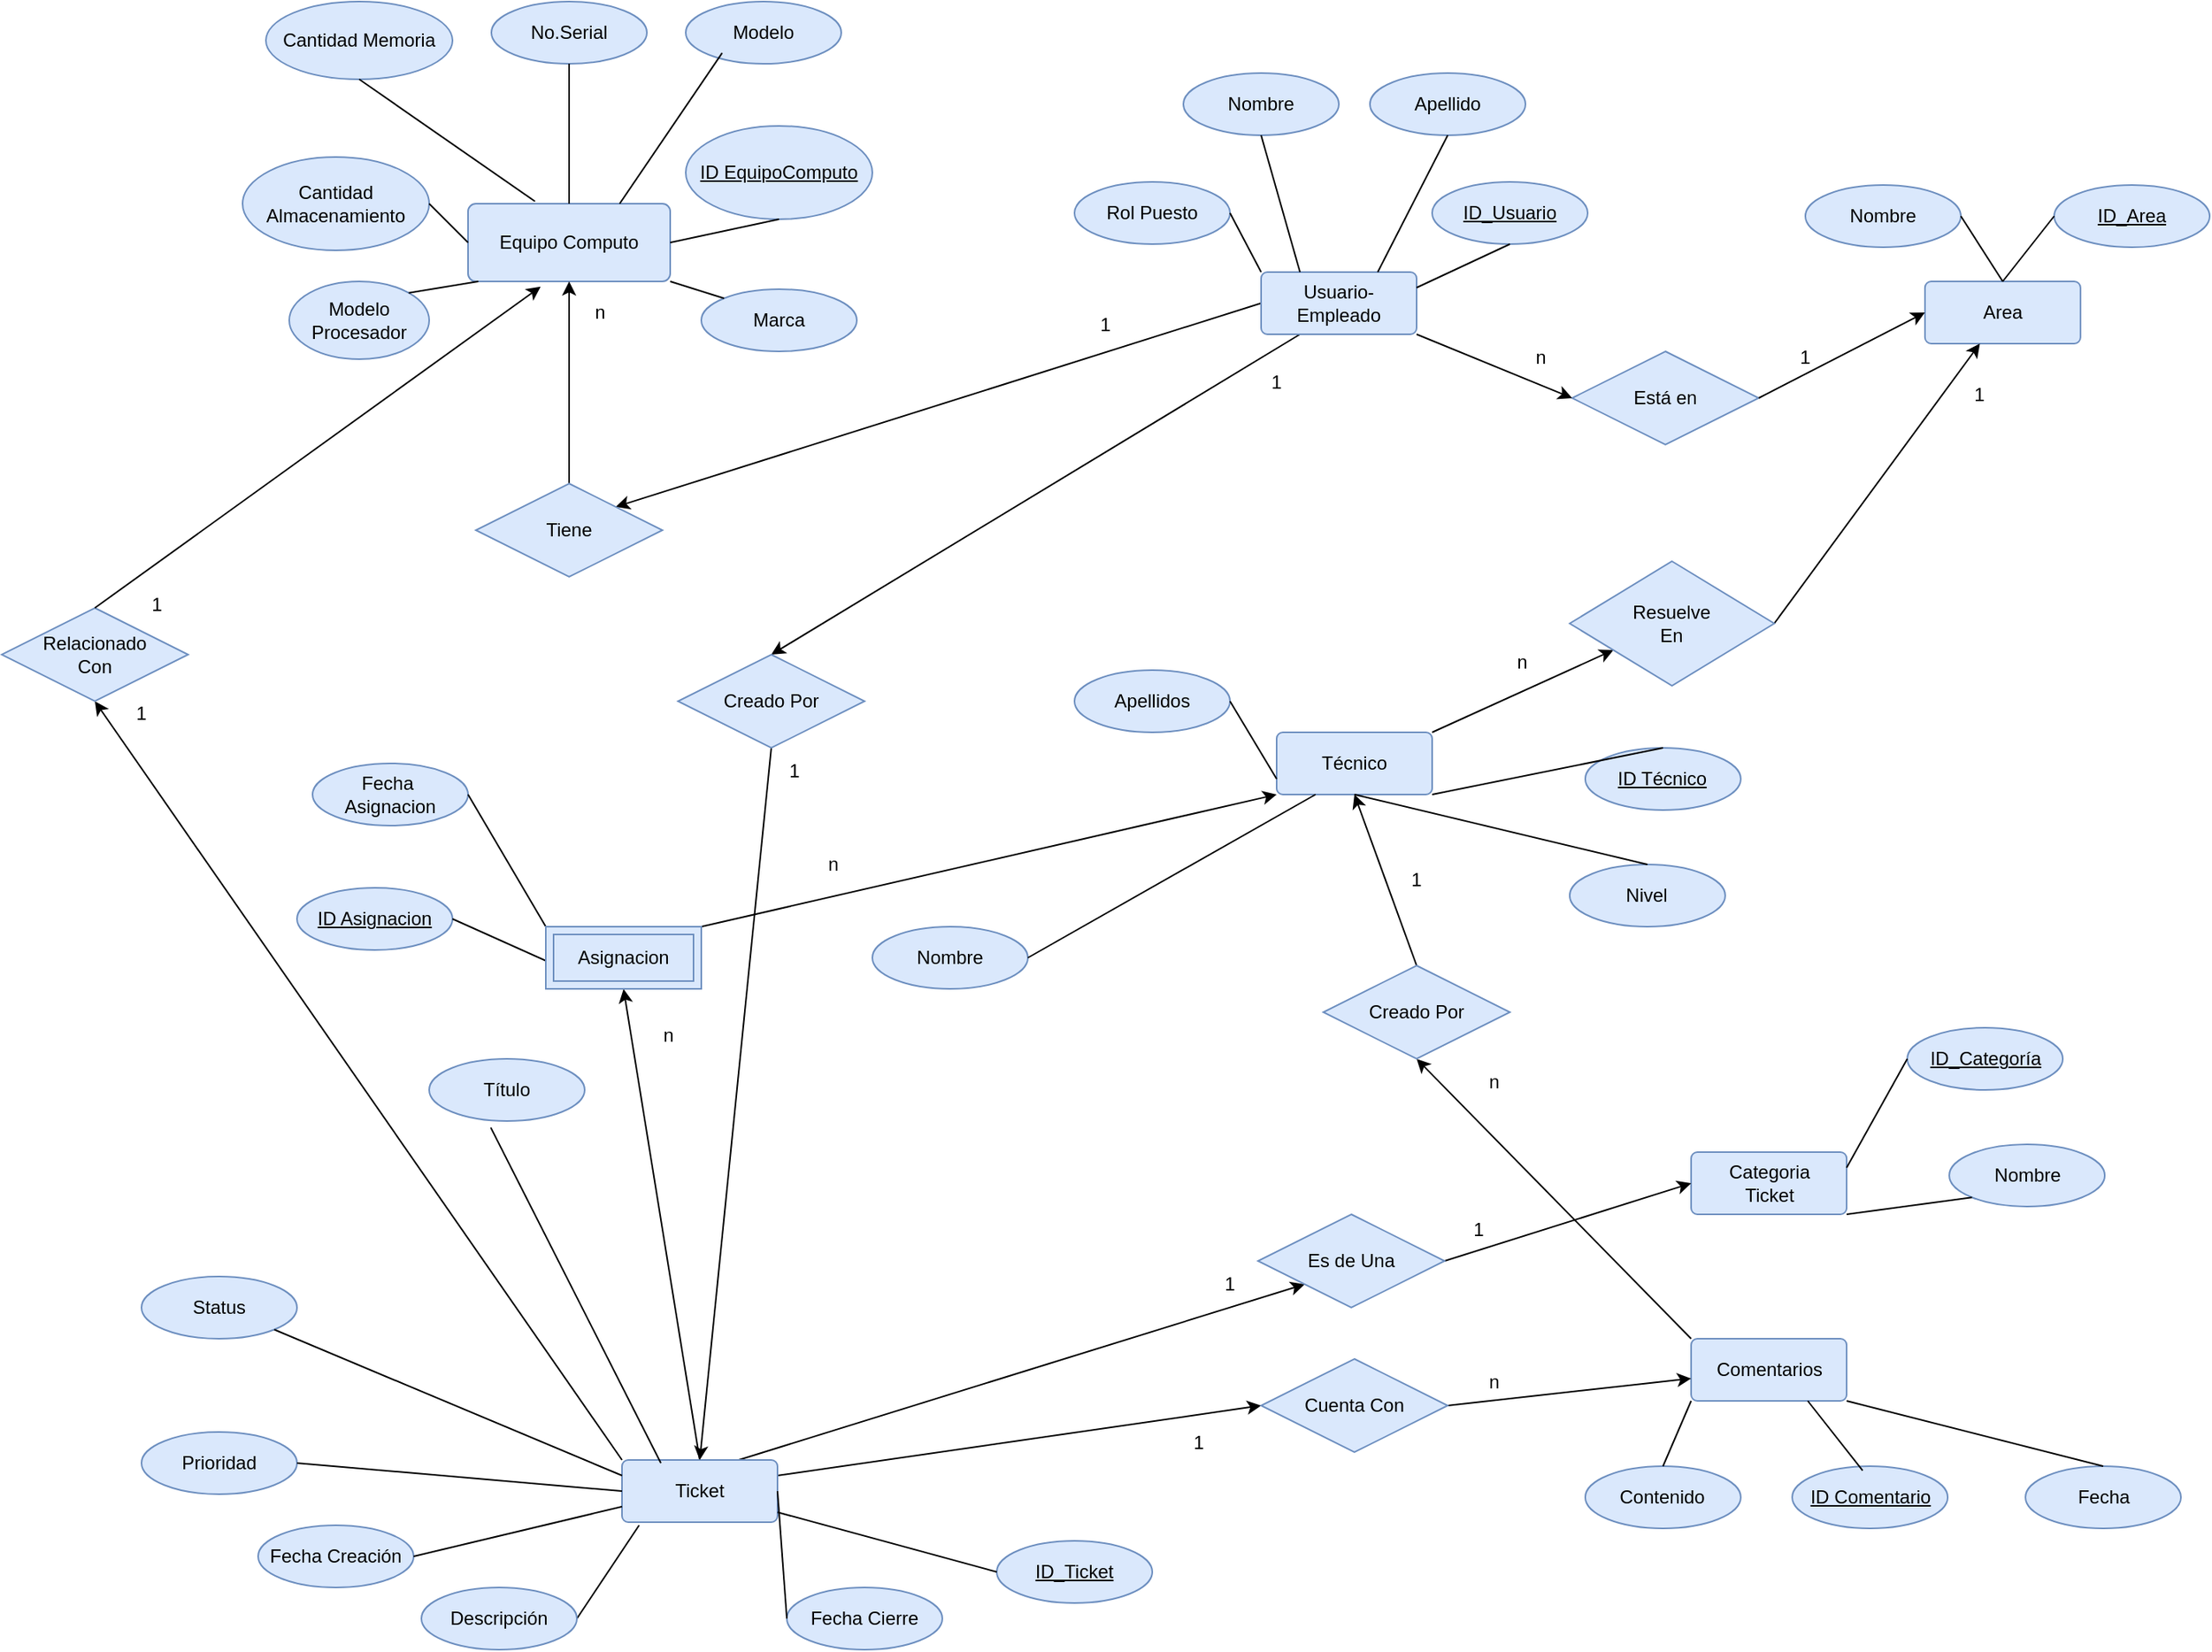 <mxfile version="24.8.6">
  <diagram name="Page-1" id="JloVQCG3zRwv37BRFRI_">
    <mxGraphModel dx="3590" dy="1403" grid="1" gridSize="10" guides="1" tooltips="1" connect="1" arrows="1" fold="1" page="1" pageScale="1" pageWidth="850" pageHeight="1100" math="0" shadow="0">
      <root>
        <mxCell id="0" />
        <mxCell id="1" parent="0" />
        <mxCell id="Lz8n0oIxIYNL_WobhxWU-44" value="Fecha" style="ellipse;whiteSpace=wrap;html=1;align=center;fillColor=#dae8fc;strokeColor=#6c8ebf;" vertex="1" parent="1">
          <mxGeometry x="1171.54" y="1022" width="100" height="40" as="geometry" />
        </mxCell>
        <mxCell id="Lz8n0oIxIYNL_WobhxWU-47" value="ID Comentario" style="ellipse;whiteSpace=wrap;html=1;align=center;fontStyle=4;fillColor=#dae8fc;strokeColor=#6c8ebf;" vertex="1" parent="1">
          <mxGeometry x="1021.54" y="1022" width="100" height="40" as="geometry" />
        </mxCell>
        <mxCell id="Lz8n0oIxIYNL_WobhxWU-179" style="edgeStyle=none;rounded=0;orthogonalLoop=1;jettySize=auto;html=1;exitX=0;exitY=0;exitDx=0;exitDy=0;entryX=0.5;entryY=1;entryDx=0;entryDy=0;" edge="1" parent="1" source="Lz8n0oIxIYNL_WobhxWU-48" target="Lz8n0oIxIYNL_WobhxWU-178">
          <mxGeometry relative="1" as="geometry" />
        </mxCell>
        <mxCell id="Lz8n0oIxIYNL_WobhxWU-48" value="Comentarios" style="rounded=1;arcSize=10;whiteSpace=wrap;html=1;align=center;fillColor=#dae8fc;strokeColor=#6c8ebf;" vertex="1" parent="1">
          <mxGeometry x="956.54" y="940" width="100" height="40" as="geometry" />
        </mxCell>
        <mxCell id="Lz8n0oIxIYNL_WobhxWU-50" value="Contenido" style="ellipse;whiteSpace=wrap;html=1;align=center;fillColor=#dae8fc;strokeColor=#6c8ebf;" vertex="1" parent="1">
          <mxGeometry x="888.46" y="1022" width="100" height="40" as="geometry" />
        </mxCell>
        <mxCell id="Lz8n0oIxIYNL_WobhxWU-1" value="Equipo Computo" style="rounded=1;arcSize=10;whiteSpace=wrap;html=1;align=center;fillColor=#dae8fc;strokeColor=#6c8ebf;" vertex="1" parent="1">
          <mxGeometry x="170" y="210" width="130" height="50" as="geometry" />
        </mxCell>
        <mxCell id="Lz8n0oIxIYNL_WobhxWU-2" value="Modelo" style="ellipse;whiteSpace=wrap;html=1;align=center;fillColor=#dae8fc;strokeColor=#6c8ebf;" vertex="1" parent="1">
          <mxGeometry x="310" y="80" width="100" height="40" as="geometry" />
        </mxCell>
        <mxCell id="Lz8n0oIxIYNL_WobhxWU-3" value="ID EquipoComputo" style="ellipse;whiteSpace=wrap;html=1;align=center;fontStyle=4;fillColor=#dae8fc;strokeColor=#6c8ebf;" vertex="1" parent="1">
          <mxGeometry x="310" y="160" width="120" height="60" as="geometry" />
        </mxCell>
        <mxCell id="Lz8n0oIxIYNL_WobhxWU-4" value="Cantidad Memoria" style="ellipse;whiteSpace=wrap;html=1;align=center;fillColor=#dae8fc;strokeColor=#6c8ebf;" vertex="1" parent="1">
          <mxGeometry x="40" y="80" width="120" height="50" as="geometry" />
        </mxCell>
        <mxCell id="Lz8n0oIxIYNL_WobhxWU-5" value="Marca" style="ellipse;whiteSpace=wrap;html=1;align=center;fillColor=#dae8fc;strokeColor=#6c8ebf;" vertex="1" parent="1">
          <mxGeometry x="320" y="265" width="100" height="40" as="geometry" />
        </mxCell>
        <mxCell id="Lz8n0oIxIYNL_WobhxWU-6" value="No.Serial" style="ellipse;whiteSpace=wrap;html=1;align=center;fillColor=#dae8fc;strokeColor=#6c8ebf;" vertex="1" parent="1">
          <mxGeometry x="185" y="80" width="100" height="40" as="geometry" />
        </mxCell>
        <mxCell id="Lz8n0oIxIYNL_WobhxWU-7" value="Cantidad Almacenamiento" style="ellipse;whiteSpace=wrap;html=1;align=center;fillColor=#dae8fc;strokeColor=#6c8ebf;" vertex="1" parent="1">
          <mxGeometry x="25" y="180" width="120" height="60" as="geometry" />
        </mxCell>
        <mxCell id="Lz8n0oIxIYNL_WobhxWU-8" value="Modelo Procesador" style="ellipse;whiteSpace=wrap;html=1;align=center;fillColor=#dae8fc;strokeColor=#6c8ebf;" vertex="1" parent="1">
          <mxGeometry x="55" y="260" width="90" height="50" as="geometry" />
        </mxCell>
        <mxCell id="Lz8n0oIxIYNL_WobhxWU-16" value="" style="endArrow=none;html=1;rounded=0;entryX=0.051;entryY=1;entryDx=0;entryDy=0;exitX=1;exitY=0;exitDx=0;exitDy=0;entryPerimeter=0;" edge="1" parent="1" source="Lz8n0oIxIYNL_WobhxWU-8" target="Lz8n0oIxIYNL_WobhxWU-1">
          <mxGeometry relative="1" as="geometry">
            <mxPoint x="50" y="300" as="sourcePoint" />
            <mxPoint x="210" y="300" as="targetPoint" />
          </mxGeometry>
        </mxCell>
        <mxCell id="Lz8n0oIxIYNL_WobhxWU-17" value="" style="endArrow=none;html=1;rounded=0;entryX=0;entryY=0.5;entryDx=0;entryDy=0;exitX=1;exitY=0.5;exitDx=0;exitDy=0;" edge="1" parent="1" source="Lz8n0oIxIYNL_WobhxWU-7" target="Lz8n0oIxIYNL_WobhxWU-1">
          <mxGeometry relative="1" as="geometry">
            <mxPoint x="170" y="183.5" as="sourcePoint" />
            <mxPoint x="215" y="176.5" as="targetPoint" />
          </mxGeometry>
        </mxCell>
        <mxCell id="Lz8n0oIxIYNL_WobhxWU-20" value="" style="endArrow=none;html=1;rounded=0;entryX=0.331;entryY=-0.03;entryDx=0;entryDy=0;exitX=0.5;exitY=1;exitDx=0;exitDy=0;entryPerimeter=0;" edge="1" parent="1" source="Lz8n0oIxIYNL_WobhxWU-4" target="Lz8n0oIxIYNL_WobhxWU-1">
          <mxGeometry relative="1" as="geometry">
            <mxPoint x="145" y="127" as="sourcePoint" />
            <mxPoint x="190" y="120" as="targetPoint" />
            <Array as="points" />
          </mxGeometry>
        </mxCell>
        <mxCell id="Lz8n0oIxIYNL_WobhxWU-22" value="" style="endArrow=none;html=1;rounded=0;entryX=0.5;entryY=0;entryDx=0;entryDy=0;exitX=0.5;exitY=1;exitDx=0;exitDy=0;" edge="1" parent="1" source="Lz8n0oIxIYNL_WobhxWU-6" target="Lz8n0oIxIYNL_WobhxWU-1">
          <mxGeometry relative="1" as="geometry">
            <mxPoint x="110" y="140" as="sourcePoint" />
            <mxPoint x="223" y="219" as="targetPoint" />
            <Array as="points" />
          </mxGeometry>
        </mxCell>
        <mxCell id="Lz8n0oIxIYNL_WobhxWU-23" value="" style="endArrow=none;html=1;rounded=0;entryX=0.75;entryY=0;entryDx=0;entryDy=0;exitX=0.234;exitY=0.826;exitDx=0;exitDy=0;exitPerimeter=0;" edge="1" parent="1" source="Lz8n0oIxIYNL_WobhxWU-2" target="Lz8n0oIxIYNL_WobhxWU-1">
          <mxGeometry relative="1" as="geometry">
            <mxPoint x="120" y="150" as="sourcePoint" />
            <mxPoint x="233" y="229" as="targetPoint" />
            <Array as="points" />
          </mxGeometry>
        </mxCell>
        <mxCell id="Lz8n0oIxIYNL_WobhxWU-25" value="" style="endArrow=none;html=1;rounded=0;entryX=1;entryY=0.5;entryDx=0;entryDy=0;exitX=0.5;exitY=1;exitDx=0;exitDy=0;" edge="1" parent="1" source="Lz8n0oIxIYNL_WobhxWU-3" target="Lz8n0oIxIYNL_WobhxWU-1">
          <mxGeometry relative="1" as="geometry">
            <mxPoint x="343" y="123" as="sourcePoint" />
            <mxPoint x="278" y="220" as="targetPoint" />
            <Array as="points" />
          </mxGeometry>
        </mxCell>
        <mxCell id="Lz8n0oIxIYNL_WobhxWU-26" value="" style="endArrow=none;html=1;rounded=0;entryX=1;entryY=1;entryDx=0;entryDy=0;exitX=0;exitY=0;exitDx=0;exitDy=0;" edge="1" parent="1" source="Lz8n0oIxIYNL_WobhxWU-5" target="Lz8n0oIxIYNL_WobhxWU-1">
          <mxGeometry relative="1" as="geometry">
            <mxPoint x="353" y="133" as="sourcePoint" />
            <mxPoint x="288" y="230" as="targetPoint" />
            <Array as="points" />
          </mxGeometry>
        </mxCell>
        <mxCell id="Lz8n0oIxIYNL_WobhxWU-27" value="" style="html=1;overflow=block;blockSpacing=1;whiteSpace=wrap;ellipse;container=1;pointerEvents=0;collapsible=0;recursiveResize=0;fontSize=13;spacing=0;strokeColor=#unset;fillOpacity=0;rounded=1;absoluteArcSize=1;arcSize=9;fillColor=#000000;strokeWidth=NaN;lucidId=.MW6BvDOMoRh;" vertex="1" parent="1">
          <mxGeometry x="854.5" y="300" width="136" height="65" as="geometry" />
        </mxCell>
        <mxCell id="Lz8n0oIxIYNL_WobhxWU-84" value="Está en" style="shape=rhombus;perimeter=rhombusPerimeter;whiteSpace=wrap;html=1;align=center;fillColor=#dae8fc;strokeColor=#6c8ebf;" vertex="1" parent="Lz8n0oIxIYNL_WobhxWU-27">
          <mxGeometry x="25.5" y="5" width="120" height="60" as="geometry" />
        </mxCell>
        <mxCell id="Lz8n0oIxIYNL_WobhxWU-87" value="n" style="text;html=1;align=center;verticalAlign=middle;whiteSpace=wrap;rounded=0;" vertex="1" parent="Lz8n0oIxIYNL_WobhxWU-27">
          <mxGeometry x="-24.5" y="-6" width="60" height="30" as="geometry" />
        </mxCell>
        <mxCell id="Lz8n0oIxIYNL_WobhxWU-29" value="ID_Usuario" style="ellipse;whiteSpace=wrap;html=1;align=center;fontStyle=4;fillColor=#dae8fc;strokeColor=#6c8ebf;" vertex="1" parent="1">
          <mxGeometry x="790" y="196" width="100" height="40" as="geometry" />
        </mxCell>
        <mxCell id="Lz8n0oIxIYNL_WobhxWU-81" style="edgeStyle=none;rounded=0;orthogonalLoop=1;jettySize=auto;html=1;exitX=0;exitY=0.5;exitDx=0;exitDy=0;entryX=1;entryY=0;entryDx=0;entryDy=0;" edge="1" parent="1" source="Lz8n0oIxIYNL_WobhxWU-30" target="Lz8n0oIxIYNL_WobhxWU-79">
          <mxGeometry relative="1" as="geometry" />
        </mxCell>
        <mxCell id="Lz8n0oIxIYNL_WobhxWU-85" style="edgeStyle=none;rounded=0;orthogonalLoop=1;jettySize=auto;html=1;exitX=1;exitY=1;exitDx=0;exitDy=0;entryX=0;entryY=0.5;entryDx=0;entryDy=0;" edge="1" parent="1" source="Lz8n0oIxIYNL_WobhxWU-30" target="Lz8n0oIxIYNL_WobhxWU-84">
          <mxGeometry relative="1" as="geometry" />
        </mxCell>
        <mxCell id="Lz8n0oIxIYNL_WobhxWU-152" style="edgeStyle=none;rounded=0;orthogonalLoop=1;jettySize=auto;html=1;exitX=0.25;exitY=1;exitDx=0;exitDy=0;entryX=0.5;entryY=0;entryDx=0;entryDy=0;" edge="1" parent="1" source="Lz8n0oIxIYNL_WobhxWU-30" target="Lz8n0oIxIYNL_WobhxWU-151">
          <mxGeometry relative="1" as="geometry" />
        </mxCell>
        <mxCell id="Lz8n0oIxIYNL_WobhxWU-30" value="Usuario-Empleado" style="rounded=1;arcSize=10;whiteSpace=wrap;html=1;align=center;fillColor=#dae8fc;strokeColor=#6c8ebf;" vertex="1" parent="1">
          <mxGeometry x="680" y="254" width="100" height="40" as="geometry" />
        </mxCell>
        <mxCell id="Lz8n0oIxIYNL_WobhxWU-31" value="Rol Puesto" style="ellipse;whiteSpace=wrap;html=1;align=center;fillColor=#dae8fc;strokeColor=#6c8ebf;" vertex="1" parent="1">
          <mxGeometry x="560" y="196" width="100" height="40" as="geometry" />
        </mxCell>
        <mxCell id="Lz8n0oIxIYNL_WobhxWU-32" value="Nombre" style="ellipse;whiteSpace=wrap;html=1;align=center;fillColor=#dae8fc;strokeColor=#6c8ebf;" vertex="1" parent="1">
          <mxGeometry x="630" y="126" width="100" height="40" as="geometry" />
        </mxCell>
        <mxCell id="Lz8n0oIxIYNL_WobhxWU-28" value="Apellido" style="ellipse;whiteSpace=wrap;html=1;align=center;fillColor=#dae8fc;strokeColor=#6c8ebf;" vertex="1" parent="1">
          <mxGeometry x="750" y="126" width="100" height="40" as="geometry" />
        </mxCell>
        <mxCell id="Lz8n0oIxIYNL_WobhxWU-33" value="" style="endArrow=none;html=1;rounded=0;exitX=1;exitY=0.5;exitDx=0;exitDy=0;entryX=0;entryY=0;entryDx=0;entryDy=0;" edge="1" parent="1" source="Lz8n0oIxIYNL_WobhxWU-31" target="Lz8n0oIxIYNL_WobhxWU-30">
          <mxGeometry relative="1" as="geometry">
            <mxPoint x="610" y="256" as="sourcePoint" />
            <mxPoint x="770" y="256" as="targetPoint" />
          </mxGeometry>
        </mxCell>
        <mxCell id="Lz8n0oIxIYNL_WobhxWU-34" value="" style="endArrow=none;html=1;rounded=0;exitX=0.5;exitY=1;exitDx=0;exitDy=0;entryX=0.25;entryY=0;entryDx=0;entryDy=0;" edge="1" parent="1" source="Lz8n0oIxIYNL_WobhxWU-32" target="Lz8n0oIxIYNL_WobhxWU-30">
          <mxGeometry relative="1" as="geometry">
            <mxPoint x="680" y="166" as="sourcePoint" />
            <mxPoint x="700" y="204" as="targetPoint" />
          </mxGeometry>
        </mxCell>
        <mxCell id="Lz8n0oIxIYNL_WobhxWU-35" value="" style="endArrow=none;html=1;rounded=0;exitX=0.5;exitY=1;exitDx=0;exitDy=0;entryX=0.75;entryY=0;entryDx=0;entryDy=0;" edge="1" parent="1" source="Lz8n0oIxIYNL_WobhxWU-28" target="Lz8n0oIxIYNL_WobhxWU-30">
          <mxGeometry relative="1" as="geometry">
            <mxPoint x="680" y="236" as="sourcePoint" />
            <mxPoint x="700" y="274" as="targetPoint" />
          </mxGeometry>
        </mxCell>
        <mxCell id="Lz8n0oIxIYNL_WobhxWU-36" value="" style="endArrow=none;html=1;rounded=0;exitX=0.5;exitY=1;exitDx=0;exitDy=0;entryX=1;entryY=0.25;entryDx=0;entryDy=0;" edge="1" parent="1" source="Lz8n0oIxIYNL_WobhxWU-29" target="Lz8n0oIxIYNL_WobhxWU-30">
          <mxGeometry relative="1" as="geometry">
            <mxPoint x="690" y="246" as="sourcePoint" />
            <mxPoint x="710" y="284" as="targetPoint" />
          </mxGeometry>
        </mxCell>
        <mxCell id="Lz8n0oIxIYNL_WobhxWU-38" value="ID_Area" style="ellipse;whiteSpace=wrap;html=1;align=center;fontStyle=4;fillColor=#dae8fc;strokeColor=#6c8ebf;" vertex="1" parent="1">
          <mxGeometry x="1190" y="198" width="100" height="40" as="geometry" />
        </mxCell>
        <mxCell id="Lz8n0oIxIYNL_WobhxWU-39" value="Area" style="rounded=1;arcSize=10;whiteSpace=wrap;html=1;align=center;fillColor=#dae8fc;strokeColor=#6c8ebf;" vertex="1" parent="1">
          <mxGeometry x="1106.92" y="260" width="100" height="40" as="geometry" />
        </mxCell>
        <mxCell id="Lz8n0oIxIYNL_WobhxWU-40" value="Nombre" style="ellipse;whiteSpace=wrap;html=1;align=center;fillColor=#dae8fc;strokeColor=#6c8ebf;" vertex="1" parent="1">
          <mxGeometry x="1030" y="198" width="100" height="40" as="geometry" />
        </mxCell>
        <mxCell id="Lz8n0oIxIYNL_WobhxWU-41" value="" style="endArrow=none;html=1;rounded=0;exitX=1;exitY=0.5;exitDx=0;exitDy=0;entryX=0.5;entryY=0;entryDx=0;entryDy=0;" edge="1" parent="1" source="Lz8n0oIxIYNL_WobhxWU-40" target="Lz8n0oIxIYNL_WobhxWU-39">
          <mxGeometry relative="1" as="geometry">
            <mxPoint x="1100" y="178" as="sourcePoint" />
            <mxPoint x="1260" y="178" as="targetPoint" />
          </mxGeometry>
        </mxCell>
        <mxCell id="Lz8n0oIxIYNL_WobhxWU-42" value="" style="endArrow=none;html=1;rounded=0;entryX=0.5;entryY=0;entryDx=0;entryDy=0;exitX=0;exitY=0.5;exitDx=0;exitDy=0;" edge="1" parent="1" source="Lz8n0oIxIYNL_WobhxWU-38" target="Lz8n0oIxIYNL_WobhxWU-39">
          <mxGeometry relative="1" as="geometry">
            <mxPoint x="1180" y="228" as="sourcePoint" />
            <mxPoint x="1167" y="270" as="targetPoint" />
          </mxGeometry>
        </mxCell>
        <mxCell id="Lz8n0oIxIYNL_WobhxWU-51" value="" style="endArrow=none;html=1;rounded=0;exitX=1;exitY=1;exitDx=0;exitDy=0;entryX=0.5;entryY=0;entryDx=0;entryDy=0;" edge="1" parent="1" source="Lz8n0oIxIYNL_WobhxWU-48" target="Lz8n0oIxIYNL_WobhxWU-44">
          <mxGeometry relative="1" as="geometry">
            <mxPoint x="1061.54" y="962" as="sourcePoint" />
            <mxPoint x="1211.54" y="1012" as="targetPoint" />
          </mxGeometry>
        </mxCell>
        <mxCell id="Lz8n0oIxIYNL_WobhxWU-52" value="" style="endArrow=none;html=1;rounded=0;exitX=0.75;exitY=1;exitDx=0;exitDy=0;entryX=0.453;entryY=0.071;entryDx=0;entryDy=0;entryPerimeter=0;" edge="1" parent="1" source="Lz8n0oIxIYNL_WobhxWU-48" target="Lz8n0oIxIYNL_WobhxWU-47">
          <mxGeometry relative="1" as="geometry">
            <mxPoint x="1066.54" y="990" as="sourcePoint" />
            <mxPoint x="1231.54" y="1032" as="targetPoint" />
          </mxGeometry>
        </mxCell>
        <mxCell id="Lz8n0oIxIYNL_WobhxWU-53" value="" style="endArrow=none;html=1;rounded=0;exitX=0;exitY=1;exitDx=0;exitDy=0;entryX=0.5;entryY=0;entryDx=0;entryDy=0;" edge="1" parent="1" source="Lz8n0oIxIYNL_WobhxWU-48" target="Lz8n0oIxIYNL_WobhxWU-50">
          <mxGeometry relative="1" as="geometry">
            <mxPoint x="1041.54" y="990" as="sourcePoint" />
            <mxPoint x="1076.54" y="1035" as="targetPoint" />
          </mxGeometry>
        </mxCell>
        <mxCell id="Lz8n0oIxIYNL_WobhxWU-54" value="" style="html=1;overflow=block;blockSpacing=1;whiteSpace=wrap;ellipse;container=1;pointerEvents=0;collapsible=0;recursiveResize=0;fontSize=13;spacing=0;strokeColor=#unset;fillOpacity=0;rounded=1;absoluteArcSize=1;arcSize=9;fillColor=#000000;strokeWidth=NaN;lucidId=.MW6BvDOMoRh;" vertex="1" parent="1">
          <mxGeometry x="728" y="1138" width="136" height="60" as="geometry" />
        </mxCell>
        <mxCell id="Lz8n0oIxIYNL_WobhxWU-56" value="ID Técnico" style="ellipse;whiteSpace=wrap;html=1;align=center;fontStyle=4;fillColor=#dae8fc;strokeColor=#6c8ebf;" vertex="1" parent="1">
          <mxGeometry x="888.46" y="560" width="100" height="40" as="geometry" />
        </mxCell>
        <mxCell id="Lz8n0oIxIYNL_WobhxWU-144" style="edgeStyle=none;rounded=0;orthogonalLoop=1;jettySize=auto;html=1;exitX=1;exitY=0;exitDx=0;exitDy=0;" edge="1" parent="1" source="Lz8n0oIxIYNL_WobhxWU-57" target="Lz8n0oIxIYNL_WobhxWU-140">
          <mxGeometry relative="1" as="geometry" />
        </mxCell>
        <mxCell id="Lz8n0oIxIYNL_WobhxWU-57" value="Técnico" style="rounded=1;arcSize=10;whiteSpace=wrap;html=1;align=center;fillColor=#dae8fc;strokeColor=#6c8ebf;" vertex="1" parent="1">
          <mxGeometry x="690.0" y="550" width="100" height="40" as="geometry" />
        </mxCell>
        <mxCell id="Lz8n0oIxIYNL_WobhxWU-58" value="Nivel" style="ellipse;whiteSpace=wrap;html=1;align=center;fillColor=#dae8fc;strokeColor=#6c8ebf;" vertex="1" parent="1">
          <mxGeometry x="878.46" y="635" width="100" height="40" as="geometry" />
        </mxCell>
        <mxCell id="Lz8n0oIxIYNL_WobhxWU-59" value="Nombre" style="ellipse;whiteSpace=wrap;html=1;align=center;fillColor=#dae8fc;strokeColor=#6c8ebf;" vertex="1" parent="1">
          <mxGeometry x="430.0" y="675" width="100" height="40" as="geometry" />
        </mxCell>
        <mxCell id="Lz8n0oIxIYNL_WobhxWU-55" value="Apellidos" style="ellipse;whiteSpace=wrap;html=1;align=center;fillColor=#dae8fc;strokeColor=#6c8ebf;" vertex="1" parent="1">
          <mxGeometry x="560.0" y="510" width="100" height="40" as="geometry" />
        </mxCell>
        <mxCell id="Lz8n0oIxIYNL_WobhxWU-60" value="" style="endArrow=none;html=1;rounded=0;exitX=1;exitY=0.5;exitDx=0;exitDy=0;entryX=0;entryY=0.75;entryDx=0;entryDy=0;" edge="1" parent="1" source="Lz8n0oIxIYNL_WobhxWU-55" target="Lz8n0oIxIYNL_WobhxWU-57">
          <mxGeometry relative="1" as="geometry">
            <mxPoint x="610.0" y="494" as="sourcePoint" />
            <mxPoint x="770.0" y="494" as="targetPoint" />
          </mxGeometry>
        </mxCell>
        <mxCell id="Lz8n0oIxIYNL_WobhxWU-61" value="" style="endArrow=none;html=1;rounded=0;exitX=1;exitY=0.5;exitDx=0;exitDy=0;entryX=0.25;entryY=1;entryDx=0;entryDy=0;" edge="1" parent="1" source="Lz8n0oIxIYNL_WobhxWU-59" target="Lz8n0oIxIYNL_WobhxWU-57">
          <mxGeometry relative="1" as="geometry">
            <mxPoint x="640.0" y="580" as="sourcePoint" />
            <mxPoint x="700.0" y="590" as="targetPoint" />
          </mxGeometry>
        </mxCell>
        <mxCell id="Lz8n0oIxIYNL_WobhxWU-62" value="" style="endArrow=none;html=1;rounded=0;exitX=0.5;exitY=0;exitDx=0;exitDy=0;entryX=0.5;entryY=1;entryDx=0;entryDy=0;" edge="1" parent="1" source="Lz8n0oIxIYNL_WobhxWU-58" target="Lz8n0oIxIYNL_WobhxWU-57">
          <mxGeometry relative="1" as="geometry">
            <mxPoint x="650.0" y="590" as="sourcePoint" />
            <mxPoint x="710.0" y="600" as="targetPoint" />
          </mxGeometry>
        </mxCell>
        <mxCell id="Lz8n0oIxIYNL_WobhxWU-63" value="" style="endArrow=none;html=1;rounded=0;exitX=1;exitY=1;exitDx=0;exitDy=0;entryX=0.5;entryY=0;entryDx=0;entryDy=0;" edge="1" parent="1" source="Lz8n0oIxIYNL_WobhxWU-57" target="Lz8n0oIxIYNL_WobhxWU-56">
          <mxGeometry relative="1" as="geometry">
            <mxPoint x="660.0" y="600" as="sourcePoint" />
            <mxPoint x="720.0" y="610" as="targetPoint" />
          </mxGeometry>
        </mxCell>
        <mxCell id="Lz8n0oIxIYNL_WobhxWU-72" value="ID_Ticket" style="ellipse;whiteSpace=wrap;html=1;align=center;fontStyle=4;fillColor=#dae8fc;strokeColor=#6c8ebf;" vertex="1" parent="1">
          <mxGeometry x="510" y="1070" width="100" height="40" as="geometry" />
        </mxCell>
        <mxCell id="Lz8n0oIxIYNL_WobhxWU-102" style="edgeStyle=none;rounded=0;orthogonalLoop=1;jettySize=auto;html=1;exitX=1;exitY=0.25;exitDx=0;exitDy=0;entryX=0;entryY=0.5;entryDx=0;entryDy=0;" edge="1" parent="1" source="Lz8n0oIxIYNL_WobhxWU-73" target="Lz8n0oIxIYNL_WobhxWU-100">
          <mxGeometry relative="1" as="geometry" />
        </mxCell>
        <mxCell id="Lz8n0oIxIYNL_WobhxWU-135" style="edgeStyle=none;rounded=0;orthogonalLoop=1;jettySize=auto;html=1;exitX=0.5;exitY=0;exitDx=0;exitDy=0;entryX=0.5;entryY=1;entryDx=0;entryDy=0;" edge="1" parent="1" source="Lz8n0oIxIYNL_WobhxWU-73" target="Lz8n0oIxIYNL_WobhxWU-133">
          <mxGeometry relative="1" as="geometry" />
        </mxCell>
        <mxCell id="Lz8n0oIxIYNL_WobhxWU-168" style="edgeStyle=none;rounded=0;orthogonalLoop=1;jettySize=auto;html=1;exitX=0.75;exitY=0;exitDx=0;exitDy=0;entryX=0;entryY=1;entryDx=0;entryDy=0;" edge="1" parent="1" source="Lz8n0oIxIYNL_WobhxWU-73" target="Lz8n0oIxIYNL_WobhxWU-166">
          <mxGeometry relative="1" as="geometry" />
        </mxCell>
        <mxCell id="Lz8n0oIxIYNL_WobhxWU-173" style="edgeStyle=none;rounded=0;orthogonalLoop=1;jettySize=auto;html=1;exitX=0;exitY=0;exitDx=0;exitDy=0;entryX=0.5;entryY=1;entryDx=0;entryDy=0;" edge="1" parent="1" source="Lz8n0oIxIYNL_WobhxWU-73" target="Lz8n0oIxIYNL_WobhxWU-171">
          <mxGeometry relative="1" as="geometry" />
        </mxCell>
        <mxCell id="Lz8n0oIxIYNL_WobhxWU-73" value="Ticket" style="rounded=1;arcSize=10;whiteSpace=wrap;html=1;align=center;fillColor=#dae8fc;strokeColor=#6c8ebf;" vertex="1" parent="1">
          <mxGeometry x="269" y="1018" width="100" height="40" as="geometry" />
        </mxCell>
        <mxCell id="Lz8n0oIxIYNL_WobhxWU-74" value="Status" style="ellipse;whiteSpace=wrap;html=1;align=center;fillColor=#dae8fc;strokeColor=#6c8ebf;" vertex="1" parent="1">
          <mxGeometry x="-40" y="900" width="100" height="40" as="geometry" />
        </mxCell>
        <mxCell id="Lz8n0oIxIYNL_WobhxWU-75" value="Título" style="ellipse;whiteSpace=wrap;html=1;align=center;fillColor=#dae8fc;strokeColor=#6c8ebf;" vertex="1" parent="1">
          <mxGeometry x="145" y="760" width="100" height="40" as="geometry" />
        </mxCell>
        <mxCell id="Lz8n0oIxIYNL_WobhxWU-76" value="Prioridad" style="ellipse;whiteSpace=wrap;html=1;align=center;fillColor=#dae8fc;strokeColor=#6c8ebf;" vertex="1" parent="1">
          <mxGeometry x="-40" y="1000" width="100" height="40" as="geometry" />
        </mxCell>
        <mxCell id="Lz8n0oIxIYNL_WobhxWU-77" value="Fecha Creación" style="ellipse;whiteSpace=wrap;html=1;align=center;fillColor=#dae8fc;strokeColor=#6c8ebf;" vertex="1" parent="1">
          <mxGeometry x="35" y="1060" width="100" height="40" as="geometry" />
        </mxCell>
        <mxCell id="Lz8n0oIxIYNL_WobhxWU-78" value="Fecha Cierre" style="ellipse;whiteSpace=wrap;html=1;align=center;fillColor=#dae8fc;strokeColor=#6c8ebf;" vertex="1" parent="1">
          <mxGeometry x="375.0" y="1100" width="100" height="40" as="geometry" />
        </mxCell>
        <mxCell id="Lz8n0oIxIYNL_WobhxWU-80" style="edgeStyle=none;rounded=0;orthogonalLoop=1;jettySize=auto;html=1;exitX=0.5;exitY=0;exitDx=0;exitDy=0;" edge="1" parent="1" source="Lz8n0oIxIYNL_WobhxWU-79" target="Lz8n0oIxIYNL_WobhxWU-1">
          <mxGeometry relative="1" as="geometry" />
        </mxCell>
        <mxCell id="Lz8n0oIxIYNL_WobhxWU-79" value="Tiene" style="shape=rhombus;perimeter=rhombusPerimeter;whiteSpace=wrap;html=1;align=center;fillColor=#dae8fc;strokeColor=#6c8ebf;" vertex="1" parent="1">
          <mxGeometry x="175" y="390" width="120" height="60" as="geometry" />
        </mxCell>
        <mxCell id="Lz8n0oIxIYNL_WobhxWU-82" value="n" style="text;html=1;align=center;verticalAlign=middle;whiteSpace=wrap;rounded=0;" vertex="1" parent="1">
          <mxGeometry x="225" y="265" width="60" height="30" as="geometry" />
        </mxCell>
        <mxCell id="Lz8n0oIxIYNL_WobhxWU-83" value="1" style="text;html=1;align=center;verticalAlign=middle;whiteSpace=wrap;rounded=0;" vertex="1" parent="1">
          <mxGeometry x="550" y="270" width="60" height="35" as="geometry" />
        </mxCell>
        <mxCell id="Lz8n0oIxIYNL_WobhxWU-86" style="edgeStyle=none;rounded=0;orthogonalLoop=1;jettySize=auto;html=1;exitX=1;exitY=0.5;exitDx=0;exitDy=0;entryX=0;entryY=0.5;entryDx=0;entryDy=0;" edge="1" parent="1" source="Lz8n0oIxIYNL_WobhxWU-84" target="Lz8n0oIxIYNL_WobhxWU-39">
          <mxGeometry relative="1" as="geometry" />
        </mxCell>
        <mxCell id="Lz8n0oIxIYNL_WobhxWU-88" value="1" style="text;html=1;align=center;verticalAlign=middle;whiteSpace=wrap;rounded=0;" vertex="1" parent="1">
          <mxGeometry x="1000" y="294" width="60" height="30" as="geometry" />
        </mxCell>
        <mxCell id="Lz8n0oIxIYNL_WobhxWU-92" value="" style="endArrow=none;html=1;rounded=0;exitX=1;exitY=0.5;exitDx=0;exitDy=0;entryX=0;entryY=0.75;entryDx=0;entryDy=0;" edge="1" parent="1" source="Lz8n0oIxIYNL_WobhxWU-77" target="Lz8n0oIxIYNL_WobhxWU-73">
          <mxGeometry relative="1" as="geometry">
            <mxPoint x="390" y="760" as="sourcePoint" />
            <mxPoint x="550" y="760" as="targetPoint" />
          </mxGeometry>
        </mxCell>
        <mxCell id="Lz8n0oIxIYNL_WobhxWU-93" value="" style="endArrow=none;html=1;rounded=0;exitX=1;exitY=0.5;exitDx=0;exitDy=0;entryX=0;entryY=0.5;entryDx=0;entryDy=0;" edge="1" parent="1" source="Lz8n0oIxIYNL_WobhxWU-76" target="Lz8n0oIxIYNL_WobhxWU-73">
          <mxGeometry relative="1" as="geometry">
            <mxPoint x="189" y="1022" as="sourcePoint" />
            <mxPoint x="279" y="1058" as="targetPoint" />
          </mxGeometry>
        </mxCell>
        <mxCell id="Lz8n0oIxIYNL_WobhxWU-94" value="" style="endArrow=none;html=1;rounded=0;exitX=1;exitY=1;exitDx=0;exitDy=0;entryX=0;entryY=0.25;entryDx=0;entryDy=0;" edge="1" parent="1" source="Lz8n0oIxIYNL_WobhxWU-74" target="Lz8n0oIxIYNL_WobhxWU-73">
          <mxGeometry relative="1" as="geometry">
            <mxPoint x="199" y="1032" as="sourcePoint" />
            <mxPoint x="289" y="1068" as="targetPoint" />
          </mxGeometry>
        </mxCell>
        <mxCell id="Lz8n0oIxIYNL_WobhxWU-95" value="" style="endArrow=none;html=1;rounded=0;exitX=0.396;exitY=1.105;exitDx=0;exitDy=0;exitPerimeter=0;" edge="1" parent="1" source="Lz8n0oIxIYNL_WobhxWU-75">
          <mxGeometry relative="1" as="geometry">
            <mxPoint x="209" y="1042" as="sourcePoint" />
            <mxPoint x="294" y="1020" as="targetPoint" />
          </mxGeometry>
        </mxCell>
        <mxCell id="Lz8n0oIxIYNL_WobhxWU-96" value="" style="endArrow=none;html=1;rounded=0;exitX=1;exitY=0.5;exitDx=0;exitDy=0;" edge="1" parent="1" source="Lz8n0oIxIYNL_WobhxWU-157">
          <mxGeometry relative="1" as="geometry">
            <mxPoint x="450" y="900" as="sourcePoint" />
            <mxPoint x="280" y="1060" as="targetPoint" />
          </mxGeometry>
        </mxCell>
        <mxCell id="Lz8n0oIxIYNL_WobhxWU-97" value="" style="endArrow=none;html=1;rounded=0;exitX=0;exitY=0.5;exitDx=0;exitDy=0;" edge="1" parent="1" source="Lz8n0oIxIYNL_WobhxWU-72" target="Lz8n0oIxIYNL_WobhxWU-73">
          <mxGeometry relative="1" as="geometry">
            <mxPoint x="229" y="1062" as="sourcePoint" />
            <mxPoint x="319" y="1098" as="targetPoint" />
          </mxGeometry>
        </mxCell>
        <mxCell id="Lz8n0oIxIYNL_WobhxWU-98" value="" style="endArrow=none;html=1;rounded=0;exitX=0;exitY=0.5;exitDx=0;exitDy=0;entryX=1;entryY=0.5;entryDx=0;entryDy=0;" edge="1" parent="1" source="Lz8n0oIxIYNL_WobhxWU-78" target="Lz8n0oIxIYNL_WobhxWU-73">
          <mxGeometry relative="1" as="geometry">
            <mxPoint x="239" y="1072" as="sourcePoint" />
            <mxPoint x="329" y="1108" as="targetPoint" />
          </mxGeometry>
        </mxCell>
        <mxCell id="Lz8n0oIxIYNL_WobhxWU-101" style="edgeStyle=none;rounded=0;orthogonalLoop=1;jettySize=auto;html=1;exitX=1;exitY=0.5;exitDx=0;exitDy=0;" edge="1" parent="1" source="Lz8n0oIxIYNL_WobhxWU-100" target="Lz8n0oIxIYNL_WobhxWU-48">
          <mxGeometry relative="1" as="geometry" />
        </mxCell>
        <mxCell id="Lz8n0oIxIYNL_WobhxWU-100" value="Cuenta Con" style="shape=rhombus;perimeter=rhombusPerimeter;whiteSpace=wrap;html=1;align=center;fillColor=#dae8fc;strokeColor=#6c8ebf;" vertex="1" parent="1">
          <mxGeometry x="680" y="953" width="120" height="60" as="geometry" />
        </mxCell>
        <mxCell id="Lz8n0oIxIYNL_WobhxWU-103" value="1" style="text;html=1;align=center;verticalAlign=middle;whiteSpace=wrap;rounded=0;" vertex="1" parent="1">
          <mxGeometry x="610" y="992" width="60" height="30" as="geometry" />
        </mxCell>
        <mxCell id="Lz8n0oIxIYNL_WobhxWU-104" value="n" style="text;html=1;align=center;verticalAlign=middle;whiteSpace=wrap;rounded=0;" vertex="1" parent="1">
          <mxGeometry x="800" y="953" width="60" height="30" as="geometry" />
        </mxCell>
        <mxCell id="Lz8n0oIxIYNL_WobhxWU-121" value="ID Asignacion" style="ellipse;whiteSpace=wrap;html=1;align=center;fontStyle=4;fillColor=#dae8fc;strokeColor=#6c8ebf;" vertex="1" parent="1">
          <mxGeometry x="60" y="650" width="100" height="40" as="geometry" />
        </mxCell>
        <mxCell id="Lz8n0oIxIYNL_WobhxWU-125" value="Fecha&amp;nbsp;&lt;div&gt;Asignacion&lt;/div&gt;" style="ellipse;whiteSpace=wrap;html=1;align=center;fillColor=#dae8fc;strokeColor=#6c8ebf;" vertex="1" parent="1">
          <mxGeometry x="70" y="570" width="100" height="40" as="geometry" />
        </mxCell>
        <mxCell id="Lz8n0oIxIYNL_WobhxWU-129" value="" style="endArrow=none;html=1;rounded=0;entryX=1;entryY=0.5;entryDx=0;entryDy=0;exitX=0.363;exitY=0.955;exitDx=0;exitDy=0;exitPerimeter=0;" edge="1" parent="1" source="Lz8n0oIxIYNL_WobhxWU-133" target="Lz8n0oIxIYNL_WobhxWU-121">
          <mxGeometry relative="1" as="geometry">
            <mxPoint x="-17" y="616" as="sourcePoint" />
            <mxPoint x="13" y="636" as="targetPoint" />
          </mxGeometry>
        </mxCell>
        <mxCell id="Lz8n0oIxIYNL_WobhxWU-132" value="" style="endArrow=none;html=1;rounded=0;exitX=1;exitY=0.5;exitDx=0;exitDy=0;entryX=0;entryY=0;entryDx=0;entryDy=0;" edge="1" parent="1" source="Lz8n0oIxIYNL_WobhxWU-125" target="Lz8n0oIxIYNL_WobhxWU-133">
          <mxGeometry relative="1" as="geometry">
            <mxPoint x="-40" y="550" as="sourcePoint" />
            <mxPoint x="-17" y="606" as="targetPoint" />
          </mxGeometry>
        </mxCell>
        <mxCell id="Lz8n0oIxIYNL_WobhxWU-138" style="edgeStyle=none;rounded=0;orthogonalLoop=1;jettySize=auto;html=1;exitX=1;exitY=0;exitDx=0;exitDy=0;entryX=0;entryY=1;entryDx=0;entryDy=0;" edge="1" parent="1" source="Lz8n0oIxIYNL_WobhxWU-133" target="Lz8n0oIxIYNL_WobhxWU-57">
          <mxGeometry relative="1" as="geometry" />
        </mxCell>
        <mxCell id="Lz8n0oIxIYNL_WobhxWU-133" value="Asignacion" style="shape=ext;margin=3;double=1;whiteSpace=wrap;html=1;align=center;fillColor=#dae8fc;strokeColor=#6c8ebf;" vertex="1" parent="1">
          <mxGeometry x="220" y="675" width="100" height="40" as="geometry" />
        </mxCell>
        <mxCell id="Lz8n0oIxIYNL_WobhxWU-146" style="edgeStyle=none;rounded=0;orthogonalLoop=1;jettySize=auto;html=1;exitX=1;exitY=0.5;exitDx=0;exitDy=0;" edge="1" parent="1" source="Lz8n0oIxIYNL_WobhxWU-140" target="Lz8n0oIxIYNL_WobhxWU-39">
          <mxGeometry relative="1" as="geometry" />
        </mxCell>
        <mxCell id="Lz8n0oIxIYNL_WobhxWU-140" value="Resuelve&lt;div&gt;En&lt;/div&gt;" style="shape=rhombus;perimeter=rhombusPerimeter;whiteSpace=wrap;html=1;align=center;fillColor=#dae8fc;strokeColor=#6c8ebf;" vertex="1" parent="1">
          <mxGeometry x="878.46" y="440" width="131.54" height="80" as="geometry" />
        </mxCell>
        <mxCell id="Lz8n0oIxIYNL_WobhxWU-142" value="n" style="text;html=1;align=center;verticalAlign=middle;whiteSpace=wrap;rounded=0;" vertex="1" parent="1">
          <mxGeometry x="375" y="620" width="60" height="30" as="geometry" />
        </mxCell>
        <mxCell id="Lz8n0oIxIYNL_WobhxWU-143" value="n" style="text;html=1;align=center;verticalAlign=middle;whiteSpace=wrap;rounded=0;" vertex="1" parent="1">
          <mxGeometry x="269" y="730" width="60" height="30" as="geometry" />
        </mxCell>
        <mxCell id="Lz8n0oIxIYNL_WobhxWU-145" value="n" style="text;html=1;align=center;verticalAlign=middle;whiteSpace=wrap;rounded=0;" vertex="1" parent="1">
          <mxGeometry x="818.46" y="490" width="60" height="30" as="geometry" />
        </mxCell>
        <mxCell id="Lz8n0oIxIYNL_WobhxWU-147" value="1" style="text;html=1;align=center;verticalAlign=middle;whiteSpace=wrap;rounded=0;" vertex="1" parent="1">
          <mxGeometry x="1111.54" y="317.5" width="60" height="30" as="geometry" />
        </mxCell>
        <mxCell id="Lz8n0oIxIYNL_WobhxWU-153" style="edgeStyle=none;rounded=0;orthogonalLoop=1;jettySize=auto;html=1;exitX=0.5;exitY=1;exitDx=0;exitDy=0;entryX=0.5;entryY=0;entryDx=0;entryDy=0;" edge="1" parent="1" source="Lz8n0oIxIYNL_WobhxWU-151" target="Lz8n0oIxIYNL_WobhxWU-73">
          <mxGeometry relative="1" as="geometry" />
        </mxCell>
        <mxCell id="Lz8n0oIxIYNL_WobhxWU-151" value="Creado Por" style="shape=rhombus;perimeter=rhombusPerimeter;whiteSpace=wrap;html=1;align=center;fillColor=#dae8fc;strokeColor=#6c8ebf;" vertex="1" parent="1">
          <mxGeometry x="305" y="500" width="120" height="60" as="geometry" />
        </mxCell>
        <mxCell id="Lz8n0oIxIYNL_WobhxWU-154" value="1" style="text;html=1;align=center;verticalAlign=middle;whiteSpace=wrap;rounded=0;" vertex="1" parent="1">
          <mxGeometry x="660" y="310" width="60" height="30" as="geometry" />
        </mxCell>
        <mxCell id="Lz8n0oIxIYNL_WobhxWU-156" value="1" style="text;html=1;align=center;verticalAlign=middle;whiteSpace=wrap;rounded=0;" vertex="1" parent="1">
          <mxGeometry x="350" y="560" width="60" height="30" as="geometry" />
        </mxCell>
        <mxCell id="Lz8n0oIxIYNL_WobhxWU-157" value="Descripción" style="ellipse;whiteSpace=wrap;html=1;align=center;fillColor=#dae8fc;strokeColor=#6c8ebf;" vertex="1" parent="1">
          <mxGeometry x="140" y="1100" width="100" height="40" as="geometry" />
        </mxCell>
        <mxCell id="Lz8n0oIxIYNL_WobhxWU-161" value="ID_Categoría" style="ellipse;whiteSpace=wrap;html=1;align=center;fontStyle=4;fillColor=#dae8fc;strokeColor=#6c8ebf;" vertex="1" parent="1">
          <mxGeometry x="1095.54" y="740" width="100" height="40" as="geometry" />
        </mxCell>
        <mxCell id="Lz8n0oIxIYNL_WobhxWU-162" value="Categoria&lt;div&gt;Ticket&lt;/div&gt;" style="rounded=1;arcSize=10;whiteSpace=wrap;html=1;align=center;fillColor=#dae8fc;strokeColor=#6c8ebf;" vertex="1" parent="1">
          <mxGeometry x="956.54" y="820" width="100" height="40" as="geometry" />
        </mxCell>
        <mxCell id="Lz8n0oIxIYNL_WobhxWU-163" value="Nombre" style="ellipse;whiteSpace=wrap;html=1;align=center;fillColor=#dae8fc;strokeColor=#6c8ebf;" vertex="1" parent="1">
          <mxGeometry x="1122.54" y="815" width="100" height="40" as="geometry" />
        </mxCell>
        <mxCell id="Lz8n0oIxIYNL_WobhxWU-164" value="" style="endArrow=none;html=1;rounded=0;exitX=0;exitY=0.5;exitDx=0;exitDy=0;entryX=1;entryY=0.25;entryDx=0;entryDy=0;" edge="1" parent="1" source="Lz8n0oIxIYNL_WobhxWU-161" target="Lz8n0oIxIYNL_WobhxWU-162">
          <mxGeometry relative="1" as="geometry">
            <mxPoint x="1313.54" y="970" as="sourcePoint" />
            <mxPoint x="1294.54" y="1012" as="targetPoint" />
          </mxGeometry>
        </mxCell>
        <mxCell id="Lz8n0oIxIYNL_WobhxWU-165" value="" style="endArrow=none;html=1;rounded=0;exitX=0;exitY=1;exitDx=0;exitDy=0;entryX=1;entryY=1;entryDx=0;entryDy=0;" edge="1" parent="1" source="Lz8n0oIxIYNL_WobhxWU-163" target="Lz8n0oIxIYNL_WobhxWU-162">
          <mxGeometry relative="1" as="geometry">
            <mxPoint x="1105.54" y="770" as="sourcePoint" />
            <mxPoint x="1066.54" y="840" as="targetPoint" />
          </mxGeometry>
        </mxCell>
        <mxCell id="Lz8n0oIxIYNL_WobhxWU-167" style="edgeStyle=none;rounded=0;orthogonalLoop=1;jettySize=auto;html=1;exitX=1;exitY=0.5;exitDx=0;exitDy=0;entryX=0;entryY=0.5;entryDx=0;entryDy=0;" edge="1" parent="1" source="Lz8n0oIxIYNL_WobhxWU-166" target="Lz8n0oIxIYNL_WobhxWU-162">
          <mxGeometry relative="1" as="geometry" />
        </mxCell>
        <mxCell id="Lz8n0oIxIYNL_WobhxWU-166" value="Es de Una" style="shape=rhombus;perimeter=rhombusPerimeter;whiteSpace=wrap;html=1;align=center;fillColor=#dae8fc;strokeColor=#6c8ebf;" vertex="1" parent="1">
          <mxGeometry x="678" y="860" width="120" height="60" as="geometry" />
        </mxCell>
        <mxCell id="Lz8n0oIxIYNL_WobhxWU-169" value="1" style="text;html=1;align=center;verticalAlign=middle;whiteSpace=wrap;rounded=0;" vertex="1" parent="1">
          <mxGeometry x="630" y="890" width="60" height="30" as="geometry" />
        </mxCell>
        <mxCell id="Lz8n0oIxIYNL_WobhxWU-170" value="1" style="text;html=1;align=center;verticalAlign=middle;whiteSpace=wrap;rounded=0;" vertex="1" parent="1">
          <mxGeometry x="790" y="855" width="60" height="30" as="geometry" />
        </mxCell>
        <mxCell id="Lz8n0oIxIYNL_WobhxWU-171" value="Relacionado&lt;div&gt;Con&lt;/div&gt;" style="shape=rhombus;perimeter=rhombusPerimeter;whiteSpace=wrap;html=1;align=center;fillColor=#dae8fc;strokeColor=#6c8ebf;" vertex="1" parent="1">
          <mxGeometry x="-130" y="470" width="120" height="60" as="geometry" />
        </mxCell>
        <mxCell id="Lz8n0oIxIYNL_WobhxWU-174" style="edgeStyle=none;rounded=0;orthogonalLoop=1;jettySize=auto;html=1;exitX=0.5;exitY=0;exitDx=0;exitDy=0;entryX=0.359;entryY=1.068;entryDx=0;entryDy=0;entryPerimeter=0;" edge="1" parent="1" source="Lz8n0oIxIYNL_WobhxWU-171" target="Lz8n0oIxIYNL_WobhxWU-1">
          <mxGeometry relative="1" as="geometry" />
        </mxCell>
        <mxCell id="Lz8n0oIxIYNL_WobhxWU-175" value="1" style="text;html=1;align=center;verticalAlign=middle;whiteSpace=wrap;rounded=0;" vertex="1" parent="1">
          <mxGeometry x="-60" y="450" width="60" height="35" as="geometry" />
        </mxCell>
        <mxCell id="Lz8n0oIxIYNL_WobhxWU-176" value="1" style="text;html=1;align=center;verticalAlign=middle;whiteSpace=wrap;rounded=0;" vertex="1" parent="1">
          <mxGeometry x="-70" y="520" width="60" height="35" as="geometry" />
        </mxCell>
        <mxCell id="Lz8n0oIxIYNL_WobhxWU-180" style="edgeStyle=none;rounded=0;orthogonalLoop=1;jettySize=auto;html=1;exitX=0.5;exitY=0;exitDx=0;exitDy=0;entryX=0.5;entryY=1;entryDx=0;entryDy=0;" edge="1" parent="1" source="Lz8n0oIxIYNL_WobhxWU-178" target="Lz8n0oIxIYNL_WobhxWU-57">
          <mxGeometry relative="1" as="geometry" />
        </mxCell>
        <mxCell id="Lz8n0oIxIYNL_WobhxWU-178" value="Creado Por" style="shape=rhombus;perimeter=rhombusPerimeter;whiteSpace=wrap;html=1;align=center;fillColor=#dae8fc;strokeColor=#6c8ebf;" vertex="1" parent="1">
          <mxGeometry x="720" y="700" width="120" height="60" as="geometry" />
        </mxCell>
        <mxCell id="Lz8n0oIxIYNL_WobhxWU-181" value="1" style="text;html=1;align=center;verticalAlign=middle;whiteSpace=wrap;rounded=0;" vertex="1" parent="1">
          <mxGeometry x="750" y="630" width="60" height="30" as="geometry" />
        </mxCell>
        <mxCell id="Lz8n0oIxIYNL_WobhxWU-182" value="n" style="text;html=1;align=center;verticalAlign=middle;whiteSpace=wrap;rounded=0;" vertex="1" parent="1">
          <mxGeometry x="800" y="760" width="60" height="30" as="geometry" />
        </mxCell>
      </root>
    </mxGraphModel>
  </diagram>
</mxfile>
